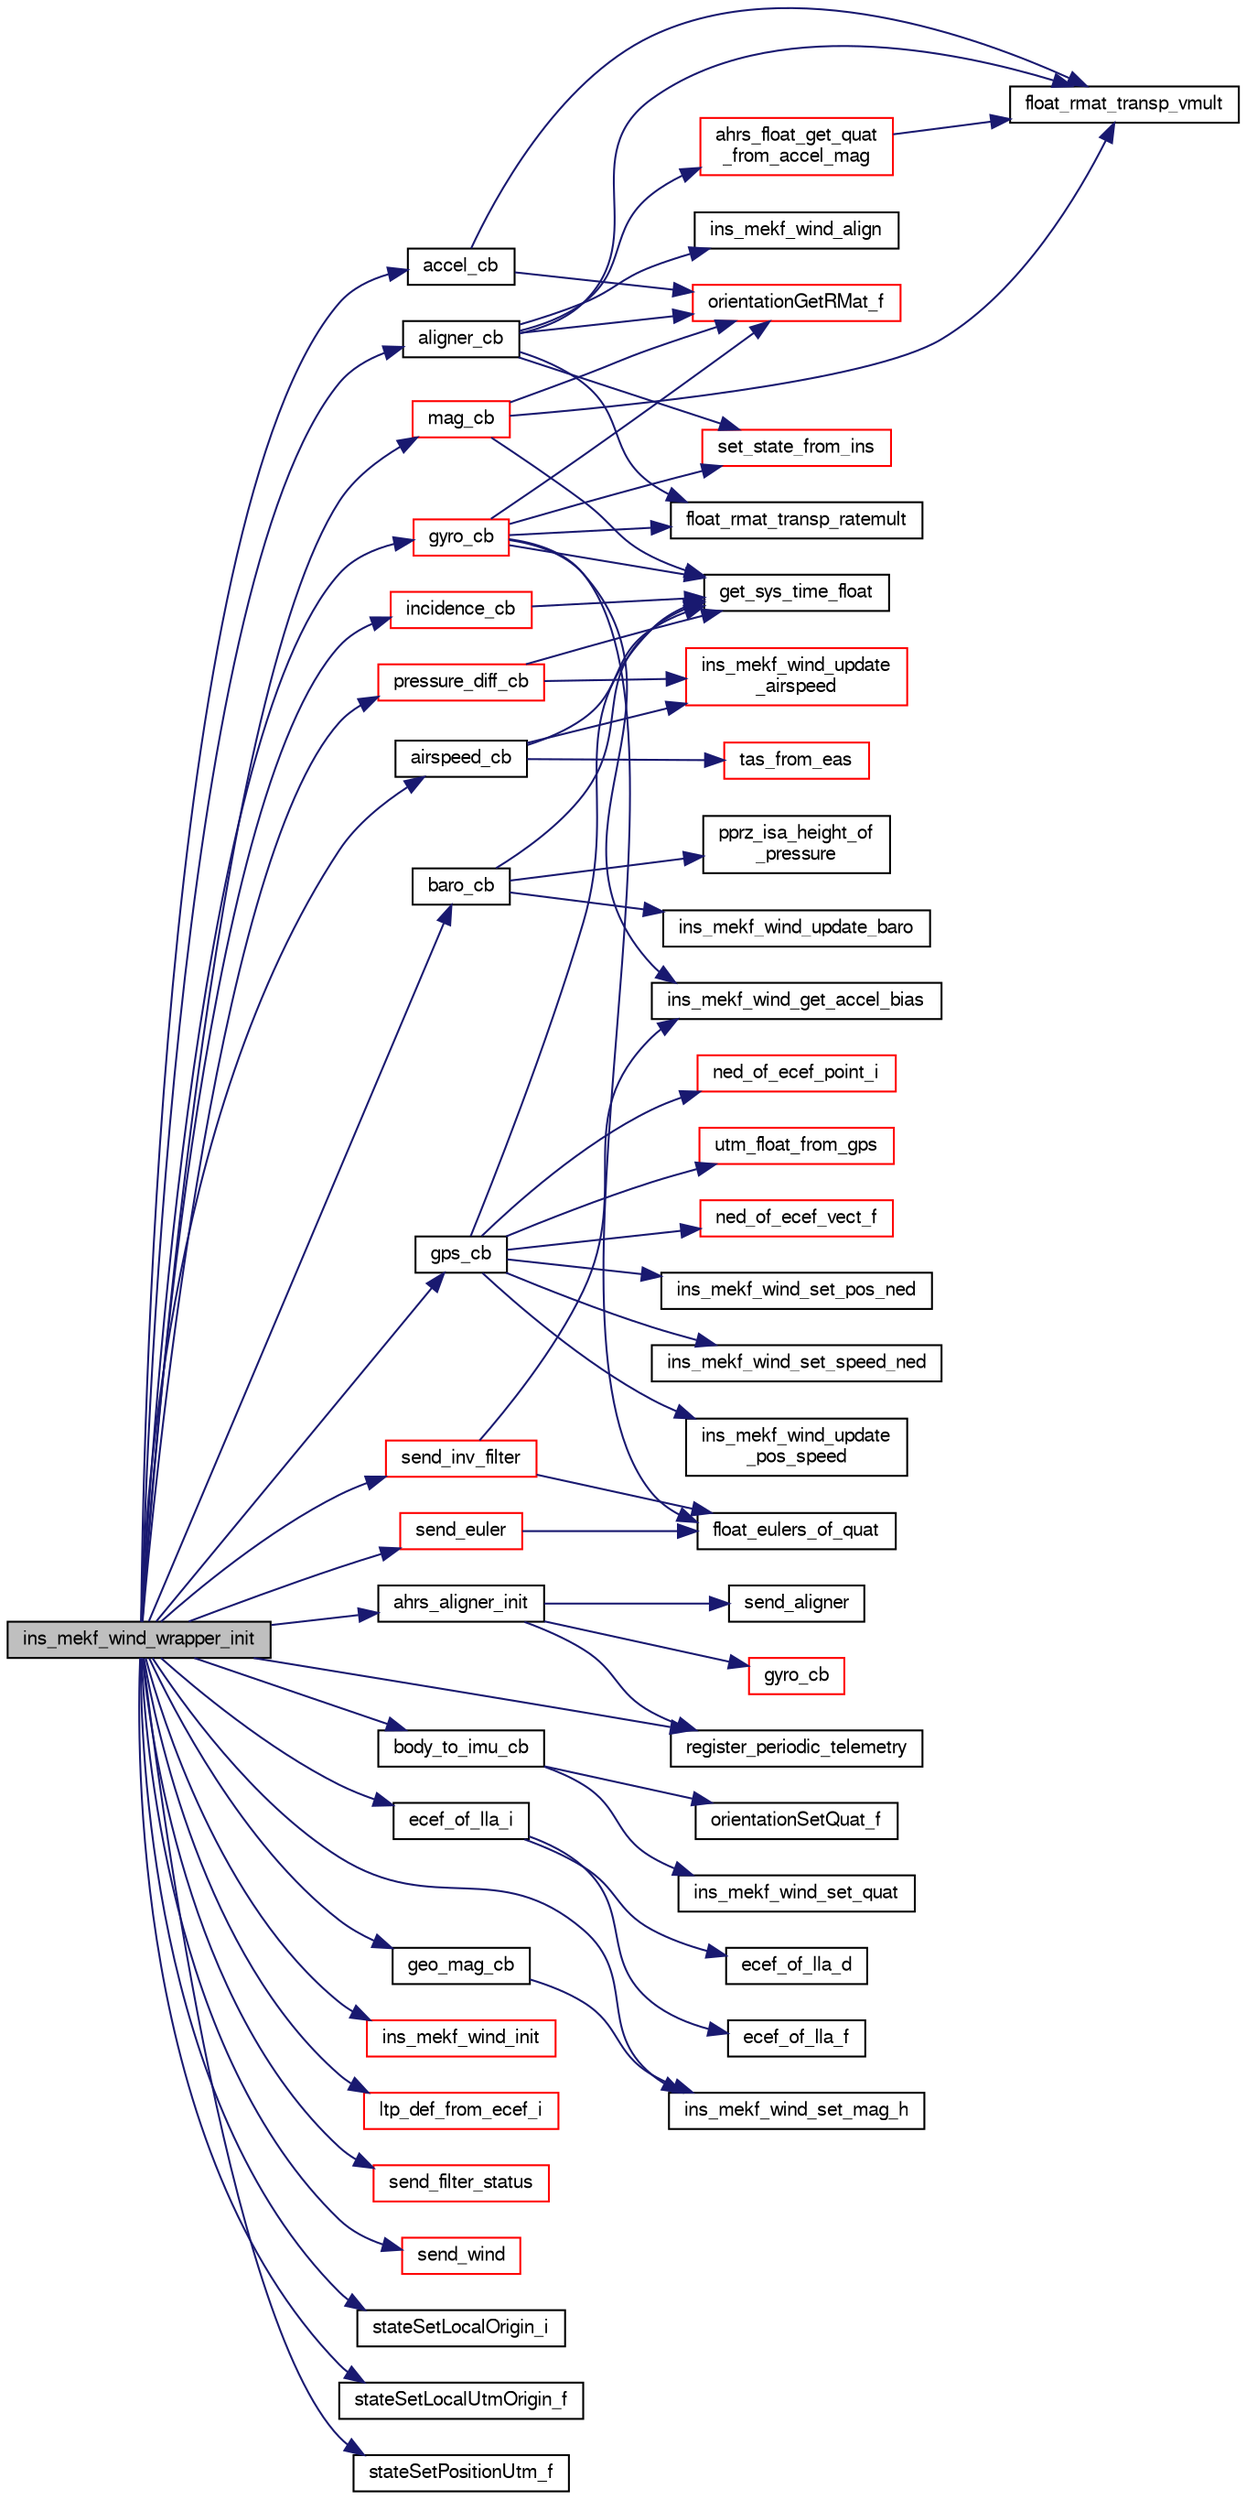 digraph "ins_mekf_wind_wrapper_init"
{
  edge [fontname="FreeSans",fontsize="10",labelfontname="FreeSans",labelfontsize="10"];
  node [fontname="FreeSans",fontsize="10",shape=record];
  rankdir="LR";
  Node1 [label="ins_mekf_wind_wrapper_init",height=0.2,width=0.4,color="black", fillcolor="grey75", style="filled", fontcolor="black"];
  Node1 -> Node2 [color="midnightblue",fontsize="10",style="solid",fontname="FreeSans"];
  Node2 [label="accel_cb",height=0.2,width=0.4,color="black", fillcolor="white", style="filled",URL="$ins__mekf__wind__wrapper_8c.html#aacd6b1869f263f90a6f1fbe777a87793"];
  Node2 -> Node3 [color="midnightblue",fontsize="10",style="solid",fontname="FreeSans"];
  Node3 [label="float_rmat_transp_vmult",height=0.2,width=0.4,color="black", fillcolor="white", style="filled",URL="$group__math__algebra__float.html#gac852ba0c3ec48acfd8abaefbf933d4b6",tooltip="rotate 3D vector by transposed rotation matrix. "];
  Node2 -> Node4 [color="midnightblue",fontsize="10",style="solid",fontname="FreeSans"];
  Node4 [label="orientationGetRMat_f",height=0.2,width=0.4,color="red", fillcolor="white", style="filled",URL="$group__math__orientation__representation.html#gadad1660d6ec48c67423b76622ce80b51",tooltip="Get vehicle body attitude rotation matrix (float). "];
  Node1 -> Node5 [color="midnightblue",fontsize="10",style="solid",fontname="FreeSans"];
  Node5 [label="ahrs_aligner_init",height=0.2,width=0.4,color="black", fillcolor="white", style="filled",URL="$ahrs__aligner_8c.html#a321c9a82fcb75074c3041cbf6906e5ea"];
  Node5 -> Node6 [color="midnightblue",fontsize="10",style="solid",fontname="FreeSans"];
  Node6 [label="gyro_cb",height=0.2,width=0.4,color="red", fillcolor="white", style="filled",URL="$ahrs__aligner_8c.html#a47e1ea35fdb43af72537c6c9f38b889d"];
  Node5 -> Node7 [color="midnightblue",fontsize="10",style="solid",fontname="FreeSans"];
  Node7 [label="register_periodic_telemetry",height=0.2,width=0.4,color="black", fillcolor="white", style="filled",URL="$telemetry_8c.html#a8b8cf43739f06c54d16370c141b541a0",tooltip="Register a telemetry callback function. "];
  Node5 -> Node8 [color="midnightblue",fontsize="10",style="solid",fontname="FreeSans"];
  Node8 [label="send_aligner",height=0.2,width=0.4,color="black", fillcolor="white", style="filled",URL="$ahrs__aligner_8c.html#abe64b23cba24d9f6d4efd4773d3c8d1e"];
  Node1 -> Node9 [color="midnightblue",fontsize="10",style="solid",fontname="FreeSans"];
  Node9 [label="airspeed_cb",height=0.2,width=0.4,color="black", fillcolor="white", style="filled",URL="$ins__mekf__wind__wrapper_8c.html#a01f1ac7a540ba839e6b5773c93418970"];
  Node9 -> Node10 [color="midnightblue",fontsize="10",style="solid",fontname="FreeSans"];
  Node10 [label="get_sys_time_float",height=0.2,width=0.4,color="black", fillcolor="white", style="filled",URL="$sys__time_8h.html#af486c2fb33d8d33645256a9970eb056e",tooltip="Get the time in seconds since startup. "];
  Node9 -> Node11 [color="midnightblue",fontsize="10",style="solid",fontname="FreeSans"];
  Node11 [label="ins_mekf_wind_update\l_airspeed",height=0.2,width=0.4,color="red", fillcolor="white", style="filled",URL="$ins__mekf__wind_8cpp.html#afdfdf88a99480e39d083b91293d5f59d"];
  Node9 -> Node12 [color="midnightblue",fontsize="10",style="solid",fontname="FreeSans"];
  Node12 [label="tas_from_eas",height=0.2,width=0.4,color="red", fillcolor="white", style="filled",URL="$air__data_8c.html#aecf73d89654409d574b551a23e3807ad",tooltip="Calculate true airspeed from equivalent airspeed. "];
  Node1 -> Node13 [color="midnightblue",fontsize="10",style="solid",fontname="FreeSans"];
  Node13 [label="aligner_cb",height=0.2,width=0.4,color="black", fillcolor="white", style="filled",URL="$ins__mekf__wind__wrapper_8c.html#abb508f672663ab1485eae5b9e1799f21"];
  Node13 -> Node14 [color="midnightblue",fontsize="10",style="solid",fontname="FreeSans"];
  Node14 [label="ahrs_float_get_quat\l_from_accel_mag",height=0.2,width=0.4,color="red", fillcolor="white", style="filled",URL="$ahrs__float__utils_8h.html#a417a9a4e580b992140640e70992a2a01"];
  Node14 -> Node3 [color="midnightblue",fontsize="10",style="solid",fontname="FreeSans"];
  Node13 -> Node15 [color="midnightblue",fontsize="10",style="solid",fontname="FreeSans"];
  Node15 [label="float_rmat_transp_ratemult",height=0.2,width=0.4,color="black", fillcolor="white", style="filled",URL="$group__math__algebra__float.html#gaaf793c59eaba758a63cf467c377ea532",tooltip="rotate anglular rates by transposed rotation matrix. "];
  Node13 -> Node3 [color="midnightblue",fontsize="10",style="solid",fontname="FreeSans"];
  Node13 -> Node16 [color="midnightblue",fontsize="10",style="solid",fontname="FreeSans"];
  Node16 [label="ins_mekf_wind_align",height=0.2,width=0.4,color="black", fillcolor="white", style="filled",URL="$ins__mekf__wind_8cpp.html#ab4cbd170e2e0bac6be3ca231bc403f47"];
  Node13 -> Node4 [color="midnightblue",fontsize="10",style="solid",fontname="FreeSans"];
  Node13 -> Node17 [color="midnightblue",fontsize="10",style="solid",fontname="FreeSans"];
  Node17 [label="set_state_from_ins",height=0.2,width=0.4,color="red", fillcolor="white", style="filled",URL="$ins__mekf__wind__wrapper_8c.html#a83584ab974d0141a5807832d8d5f907a",tooltip="update state interface "];
  Node1 -> Node18 [color="midnightblue",fontsize="10",style="solid",fontname="FreeSans"];
  Node18 [label="baro_cb",height=0.2,width=0.4,color="black", fillcolor="white", style="filled",URL="$ins__mekf__wind__wrapper_8c.html#a92209191a3ecc53fc4adaafd0fe82933"];
  Node18 -> Node10 [color="midnightblue",fontsize="10",style="solid",fontname="FreeSans"];
  Node18 -> Node19 [color="midnightblue",fontsize="10",style="solid",fontname="FreeSans"];
  Node19 [label="ins_mekf_wind_update_baro",height=0.2,width=0.4,color="black", fillcolor="white", style="filled",URL="$ins__mekf__wind_8cpp.html#a3148df145b5d66ffe5d4a944193e56ff"];
  Node18 -> Node20 [color="midnightblue",fontsize="10",style="solid",fontname="FreeSans"];
  Node20 [label="pprz_isa_height_of\l_pressure",height=0.2,width=0.4,color="black", fillcolor="white", style="filled",URL="$group__math__isa.html#ga133268df708f6ee3b953bb291e8db342",tooltip="Get relative altitude from pressure (using simplified equation). "];
  Node1 -> Node21 [color="midnightblue",fontsize="10",style="solid",fontname="FreeSans"];
  Node21 [label="body_to_imu_cb",height=0.2,width=0.4,color="black", fillcolor="white", style="filled",URL="$ins__mekf__wind__wrapper_8c.html#aebafed20ba923acb949adb335ab7a793"];
  Node21 -> Node22 [color="midnightblue",fontsize="10",style="solid",fontname="FreeSans"];
  Node22 [label="ins_mekf_wind_set_quat",height=0.2,width=0.4,color="black", fillcolor="white", style="filled",URL="$ins__mekf__wind_8cpp.html#a1205f7d0c733f2d8814be1d184ff22b8"];
  Node21 -> Node23 [color="midnightblue",fontsize="10",style="solid",fontname="FreeSans"];
  Node23 [label="orientationSetQuat_f",height=0.2,width=0.4,color="black", fillcolor="white", style="filled",URL="$group__math__orientation__representation.html#ga35d21d17eb2d2ef8352f0aceb8ad7001",tooltip="Set vehicle body attitude from quaternion (float). "];
  Node1 -> Node24 [color="midnightblue",fontsize="10",style="solid",fontname="FreeSans"];
  Node24 [label="ecef_of_lla_i",height=0.2,width=0.4,color="black", fillcolor="white", style="filled",URL="$group__math__geodetic__int.html#ga386f7bf340618bf1454ca2a3b5086100",tooltip="Convert a LLA to ECEF. "];
  Node24 -> Node25 [color="midnightblue",fontsize="10",style="solid",fontname="FreeSans"];
  Node25 [label="ecef_of_lla_f",height=0.2,width=0.4,color="black", fillcolor="white", style="filled",URL="$pprz__geodetic__float_8c.html#a65bc5ba8b61d014ca659035759cc001c"];
  Node24 -> Node26 [color="midnightblue",fontsize="10",style="solid",fontname="FreeSans"];
  Node26 [label="ecef_of_lla_d",height=0.2,width=0.4,color="black", fillcolor="white", style="filled",URL="$group__math__geodetic__double.html#gae6608c48696daebf3382f08e655028d9"];
  Node1 -> Node27 [color="midnightblue",fontsize="10",style="solid",fontname="FreeSans"];
  Node27 [label="geo_mag_cb",height=0.2,width=0.4,color="black", fillcolor="white", style="filled",URL="$ins__mekf__wind__wrapper_8c.html#ab4e8744a32b22245ff10f367b2b7c6b3"];
  Node27 -> Node28 [color="midnightblue",fontsize="10",style="solid",fontname="FreeSans"];
  Node28 [label="ins_mekf_wind_set_mag_h",height=0.2,width=0.4,color="black", fillcolor="white", style="filled",URL="$ins__mekf__wind_8cpp.html#a62f16ef9a4913e28416a0f3117426f58"];
  Node1 -> Node29 [color="midnightblue",fontsize="10",style="solid",fontname="FreeSans"];
  Node29 [label="gps_cb",height=0.2,width=0.4,color="black", fillcolor="white", style="filled",URL="$ins__mekf__wind__wrapper_8c.html#a1c1656ce80fe1f1ad49fea691164dbf8"];
  Node29 -> Node10 [color="midnightblue",fontsize="10",style="solid",fontname="FreeSans"];
  Node29 -> Node30 [color="midnightblue",fontsize="10",style="solid",fontname="FreeSans"];
  Node30 [label="ins_mekf_wind_set_pos_ned",height=0.2,width=0.4,color="black", fillcolor="white", style="filled",URL="$ins__mekf__wind_8cpp.html#a2745aa4fd0279fe32dde79c0214dfd88"];
  Node29 -> Node31 [color="midnightblue",fontsize="10",style="solid",fontname="FreeSans"];
  Node31 [label="ins_mekf_wind_set_speed_ned",height=0.2,width=0.4,color="black", fillcolor="white", style="filled",URL="$ins__mekf__wind_8cpp.html#a8de8f707089e1cb5dff858e667528b53"];
  Node29 -> Node32 [color="midnightblue",fontsize="10",style="solid",fontname="FreeSans"];
  Node32 [label="ins_mekf_wind_update\l_pos_speed",height=0.2,width=0.4,color="black", fillcolor="white", style="filled",URL="$ins__mekf__wind_8cpp.html#aff984846bfac2db36c89b764e9ed9f11"];
  Node29 -> Node33 [color="midnightblue",fontsize="10",style="solid",fontname="FreeSans"];
  Node33 [label="ned_of_ecef_point_i",height=0.2,width=0.4,color="red", fillcolor="white", style="filled",URL="$group__math__geodetic__int.html#ga9307e97057d51e781def8a03dea804f6",tooltip="Convert a point from ECEF to local NED. "];
  Node29 -> Node34 [color="midnightblue",fontsize="10",style="solid",fontname="FreeSans"];
  Node34 [label="ned_of_ecef_vect_f",height=0.2,width=0.4,color="red", fillcolor="white", style="filled",URL="$pprz__geodetic__float_8c.html#ac36c2e51de3064e3919a1f58f884342e"];
  Node29 -> Node35 [color="midnightblue",fontsize="10",style="solid",fontname="FreeSans"];
  Node35 [label="utm_float_from_gps",height=0.2,width=0.4,color="red", fillcolor="white", style="filled",URL="$gps_8c.html#a1343b41c94f919a6a593b958b275683f",tooltip="Convenience functions to get utm position from GPS state. "];
  Node1 -> Node36 [color="midnightblue",fontsize="10",style="solid",fontname="FreeSans"];
  Node36 [label="gyro_cb",height=0.2,width=0.4,color="red", fillcolor="white", style="filled",URL="$ins__mekf__wind__wrapper_8c.html#a47e1ea35fdb43af72537c6c9f38b889d",tooltip="Call ins_mekf_wind_propagate on new gyro measurements. "];
  Node36 -> Node37 [color="midnightblue",fontsize="10",style="solid",fontname="FreeSans"];
  Node37 [label="float_eulers_of_quat",height=0.2,width=0.4,color="black", fillcolor="white", style="filled",URL="$group__math__algebra__float.html#gacd48accfe6eaac320b0d651d894e1db8",tooltip="euler rotation &#39;ZYX&#39; "];
  Node36 -> Node15 [color="midnightblue",fontsize="10",style="solid",fontname="FreeSans"];
  Node36 -> Node10 [color="midnightblue",fontsize="10",style="solid",fontname="FreeSans"];
  Node36 -> Node38 [color="midnightblue",fontsize="10",style="solid",fontname="FreeSans"];
  Node38 [label="ins_mekf_wind_get_accel_bias",height=0.2,width=0.4,color="black", fillcolor="white", style="filled",URL="$ins__mekf__wind_8cpp.html#a97c326d2469d2f8191845f7195340f8b"];
  Node36 -> Node4 [color="midnightblue",fontsize="10",style="solid",fontname="FreeSans"];
  Node36 -> Node17 [color="midnightblue",fontsize="10",style="solid",fontname="FreeSans"];
  Node1 -> Node39 [color="midnightblue",fontsize="10",style="solid",fontname="FreeSans"];
  Node39 [label="incidence_cb",height=0.2,width=0.4,color="red", fillcolor="white", style="filled",URL="$ins__mekf__wind__wrapper_8c.html#a896330e2da292c75ca65a644566050ad"];
  Node39 -> Node10 [color="midnightblue",fontsize="10",style="solid",fontname="FreeSans"];
  Node1 -> Node40 [color="midnightblue",fontsize="10",style="solid",fontname="FreeSans"];
  Node40 [label="ins_mekf_wind_init",height=0.2,width=0.4,color="red", fillcolor="white", style="filled",URL="$ins__mekf__wind_8cpp.html#a6109cbb049735b4c93f75357e329bdc9",tooltip="Init function. "];
  Node1 -> Node28 [color="midnightblue",fontsize="10",style="solid",fontname="FreeSans"];
  Node1 -> Node41 [color="midnightblue",fontsize="10",style="solid",fontname="FreeSans"];
  Node41 [label="ltp_def_from_ecef_i",height=0.2,width=0.4,color="red", fillcolor="white", style="filled",URL="$group__math__geodetic__int.html#ga5afd098a83e572b854e157486ccb569f"];
  Node1 -> Node42 [color="midnightblue",fontsize="10",style="solid",fontname="FreeSans"];
  Node42 [label="mag_cb",height=0.2,width=0.4,color="red", fillcolor="white", style="filled",URL="$ins__mekf__wind__wrapper_8c.html#a49cc1e545848b85016af530049991c02"];
  Node42 -> Node4 [color="midnightblue",fontsize="10",style="solid",fontname="FreeSans"];
  Node42 -> Node3 [color="midnightblue",fontsize="10",style="solid",fontname="FreeSans"];
  Node42 -> Node10 [color="midnightblue",fontsize="10",style="solid",fontname="FreeSans"];
  Node1 -> Node43 [color="midnightblue",fontsize="10",style="solid",fontname="FreeSans"];
  Node43 [label="pressure_diff_cb",height=0.2,width=0.4,color="red", fillcolor="white", style="filled",URL="$ins__mekf__wind__wrapper_8c.html#ad6cfd2421f1c43be32c64ccb0ac236be"];
  Node43 -> Node11 [color="midnightblue",fontsize="10",style="solid",fontname="FreeSans"];
  Node43 -> Node10 [color="midnightblue",fontsize="10",style="solid",fontname="FreeSans"];
  Node1 -> Node7 [color="midnightblue",fontsize="10",style="solid",fontname="FreeSans"];
  Node1 -> Node44 [color="midnightblue",fontsize="10",style="solid",fontname="FreeSans"];
  Node44 [label="send_euler",height=0.2,width=0.4,color="red", fillcolor="white", style="filled",URL="$ins__mekf__wind__wrapper_8c.html#abcc3fa84d1a2a749aed66a3ebd79ea54",tooltip="logging functions "];
  Node44 -> Node37 [color="midnightblue",fontsize="10",style="solid",fontname="FreeSans"];
  Node1 -> Node45 [color="midnightblue",fontsize="10",style="solid",fontname="FreeSans"];
  Node45 [label="send_filter_status",height=0.2,width=0.4,color="red", fillcolor="white", style="filled",URL="$ins__mekf__wind__wrapper_8c.html#a85585514fc863f0407a3f5e85ad9d398"];
  Node1 -> Node46 [color="midnightblue",fontsize="10",style="solid",fontname="FreeSans"];
  Node46 [label="send_inv_filter",height=0.2,width=0.4,color="red", fillcolor="white", style="filled",URL="$ins__mekf__wind__wrapper_8c.html#a13fc1b4c93e8bcbc055c5a147129a03d"];
  Node46 -> Node37 [color="midnightblue",fontsize="10",style="solid",fontname="FreeSans"];
  Node46 -> Node38 [color="midnightblue",fontsize="10",style="solid",fontname="FreeSans"];
  Node1 -> Node47 [color="midnightblue",fontsize="10",style="solid",fontname="FreeSans"];
  Node47 [label="send_wind",height=0.2,width=0.4,color="red", fillcolor="white", style="filled",URL="$ins__mekf__wind__wrapper_8c.html#a357545dd91227db6db4548685ef41452"];
  Node1 -> Node48 [color="midnightblue",fontsize="10",style="solid",fontname="FreeSans"];
  Node48 [label="stateSetLocalOrigin_i",height=0.2,width=0.4,color="black", fillcolor="white", style="filled",URL="$group__state__position.html#gacc086fcd500269371c8c6eabbf3d557e",tooltip="Set the local (flat earth) coordinate frame origin (int). "];
  Node1 -> Node49 [color="midnightblue",fontsize="10",style="solid",fontname="FreeSans"];
  Node49 [label="stateSetLocalUtmOrigin_f",height=0.2,width=0.4,color="black", fillcolor="white", style="filled",URL="$group__state__position.html#gae180e6252c12221500767c9a4a34b20d",tooltip="Set the local (flat earth) coordinate frame origin from UTM (float). "];
  Node1 -> Node50 [color="midnightblue",fontsize="10",style="solid",fontname="FreeSans"];
  Node50 [label="stateSetPositionUtm_f",height=0.2,width=0.4,color="black", fillcolor="white", style="filled",URL="$group__state__position.html#gac6c73e42fc6b5891cb23454ad9c68c92",tooltip="Set position from UTM coordinates (float). "];
}
